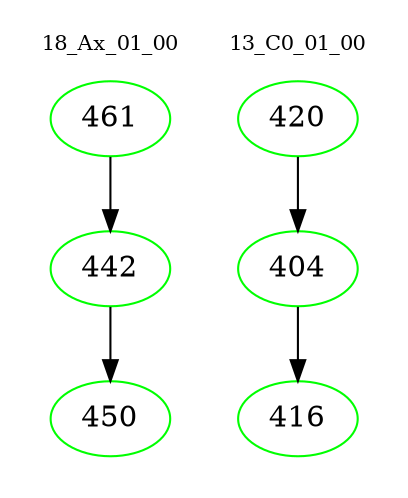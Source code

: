 digraph{
subgraph cluster_0 {
color = white
label = "18_Ax_01_00";
fontsize=10;
T0_461 [label="461", color="green"]
T0_461 -> T0_442 [color="black"]
T0_442 [label="442", color="green"]
T0_442 -> T0_450 [color="black"]
T0_450 [label="450", color="green"]
}
subgraph cluster_1 {
color = white
label = "13_C0_01_00";
fontsize=10;
T1_420 [label="420", color="green"]
T1_420 -> T1_404 [color="black"]
T1_404 [label="404", color="green"]
T1_404 -> T1_416 [color="black"]
T1_416 [label="416", color="green"]
}
}
